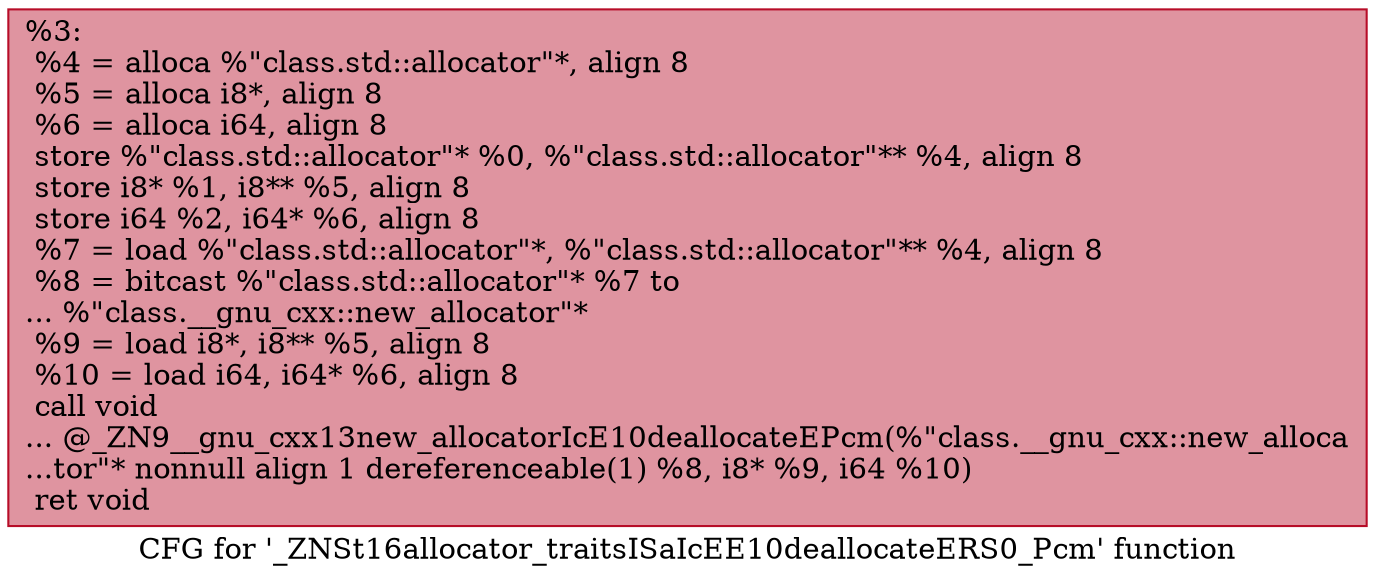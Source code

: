 digraph "CFG for '_ZNSt16allocator_traitsISaIcEE10deallocateERS0_Pcm' function" {
	label="CFG for '_ZNSt16allocator_traitsISaIcEE10deallocateERS0_Pcm' function";

	Node0x560255cc4b90 [shape=record,color="#b70d28ff", style=filled, fillcolor="#b70d2870",label="{%3:\l  %4 = alloca %\"class.std::allocator\"*, align 8\l  %5 = alloca i8*, align 8\l  %6 = alloca i64, align 8\l  store %\"class.std::allocator\"* %0, %\"class.std::allocator\"** %4, align 8\l  store i8* %1, i8** %5, align 8\l  store i64 %2, i64* %6, align 8\l  %7 = load %\"class.std::allocator\"*, %\"class.std::allocator\"** %4, align 8\l  %8 = bitcast %\"class.std::allocator\"* %7 to\l... %\"class.__gnu_cxx::new_allocator\"*\l  %9 = load i8*, i8** %5, align 8\l  %10 = load i64, i64* %6, align 8\l  call void\l... @_ZN9__gnu_cxx13new_allocatorIcE10deallocateEPcm(%\"class.__gnu_cxx::new_alloca\l...tor\"* nonnull align 1 dereferenceable(1) %8, i8* %9, i64 %10)\l  ret void\l}"];
}
